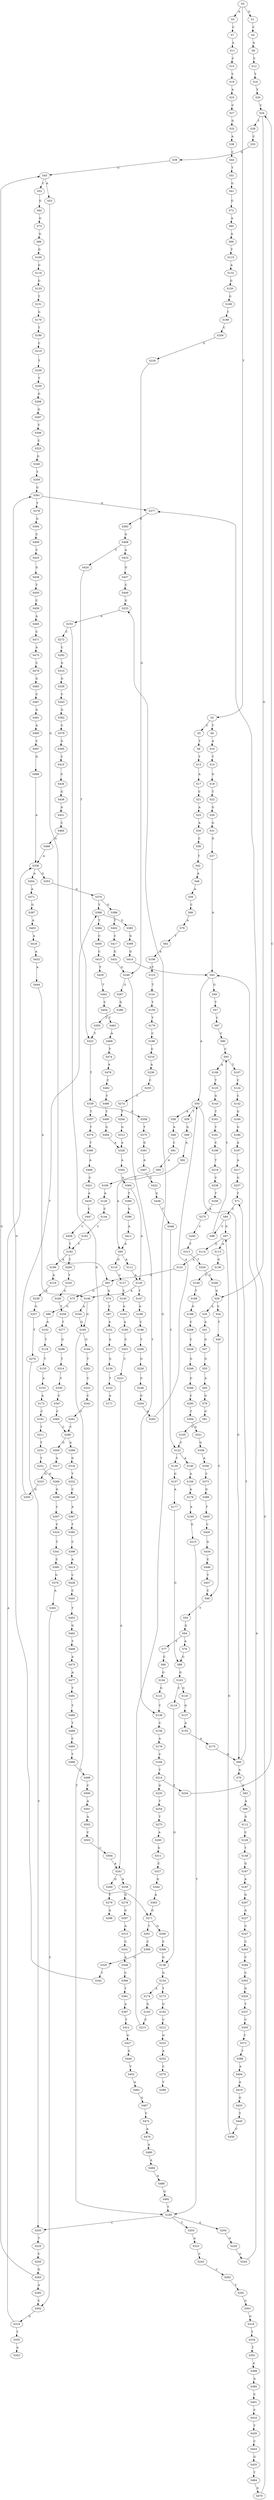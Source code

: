strict digraph  {
	S0 -> S1 [ label = G ];
	S0 -> S2 [ label = T ];
	S0 -> S3 [ label = A ];
	S1 -> S4 [ label = C ];
	S2 -> S5 [ label = C ];
	S2 -> S6 [ label = T ];
	S3 -> S7 [ label = C ];
	S4 -> S8 [ label = A ];
	S5 -> S9 [ label = T ];
	S6 -> S10 [ label = A ];
	S7 -> S11 [ label = A ];
	S8 -> S12 [ label = C ];
	S9 -> S13 [ label = T ];
	S10 -> S14 [ label = T ];
	S11 -> S15 [ label = C ];
	S12 -> S16 [ label = T ];
	S13 -> S17 [ label = A ];
	S14 -> S18 [ label = G ];
	S15 -> S19 [ label = C ];
	S16 -> S20 [ label = T ];
	S17 -> S21 [ label = C ];
	S18 -> S22 [ label = T ];
	S19 -> S23 [ label = A ];
	S20 -> S24 [ label = C ];
	S21 -> S25 [ label = A ];
	S22 -> S26 [ label = G ];
	S23 -> S27 [ label = C ];
	S24 -> S28 [ label = T ];
	S24 -> S29 [ label = G ];
	S25 -> S30 [ label = A ];
	S26 -> S31 [ label = G ];
	S27 -> S32 [ label = G ];
	S28 -> S33 [ label = C ];
	S29 -> S34 [ label = C ];
	S29 -> S35 [ label = A ];
	S30 -> S36 [ label = C ];
	S31 -> S37 [ label = G ];
	S32 -> S38 [ label = A ];
	S33 -> S39 [ label = G ];
	S34 -> S40 [ label = T ];
	S35 -> S41 [ label = A ];
	S36 -> S42 [ label = T ];
	S37 -> S43 [ label = A ];
	S38 -> S44 [ label = C ];
	S39 -> S45 [ label = G ];
	S40 -> S46 [ label = C ];
	S41 -> S47 [ label = G ];
	S42 -> S48 [ label = A ];
	S43 -> S49 [ label = G ];
	S43 -> S50 [ label = A ];
	S44 -> S51 [ label = T ];
	S45 -> S52 [ label = C ];
	S45 -> S53 [ label = A ];
	S46 -> S54 [ label = T ];
	S47 -> S55 [ label = G ];
	S48 -> S56 [ label = A ];
	S49 -> S57 [ label = T ];
	S50 -> S58 [ label = A ];
	S50 -> S59 [ label = T ];
	S50 -> S60 [ label = G ];
	S51 -> S61 [ label = G ];
	S52 -> S62 [ label = G ];
	S53 -> S63 [ label = G ];
	S54 -> S64 [ label = G ];
	S55 -> S65 [ label = A ];
	S56 -> S66 [ label = C ];
	S57 -> S67 [ label = C ];
	S58 -> S68 [ label = A ];
	S59 -> S69 [ label = G ];
	S60 -> S70 [ label = A ];
	S60 -> S71 [ label = T ];
	S61 -> S72 [ label = G ];
	S62 -> S73 [ label = G ];
	S63 -> S74 [ label = A ];
	S63 -> S75 [ label = G ];
	S64 -> S76 [ label = A ];
	S64 -> S77 [ label = T ];
	S65 -> S78 [ label = G ];
	S66 -> S79 [ label = A ];
	S67 -> S80 [ label = C ];
	S68 -> S81 [ label = C ];
	S69 -> S82 [ label = A ];
	S70 -> S83 [ label = C ];
	S71 -> S84 [ label = C ];
	S72 -> S85 [ label = A ];
	S73 -> S86 [ label = G ];
	S74 -> S87 [ label = T ];
	S75 -> S88 [ label = G ];
	S76 -> S89 [ label = G ];
	S77 -> S90 [ label = C ];
	S78 -> S91 [ label = G ];
	S79 -> S92 [ label = T ];
	S80 -> S93 [ label = C ];
	S81 -> S94 [ label = A ];
	S82 -> S95 [ label = A ];
	S83 -> S96 [ label = A ];
	S84 -> S97 [ label = G ];
	S84 -> S98 [ label = C ];
	S85 -> S99 [ label = A ];
	S86 -> S100 [ label = G ];
	S87 -> S101 [ label = A ];
	S88 -> S102 [ label = A ];
	S89 -> S103 [ label = G ];
	S90 -> S104 [ label = G ];
	S91 -> S105 [ label = T ];
	S92 -> S106 [ label = A ];
	S93 -> S107 [ label = T ];
	S93 -> S108 [ label = A ];
	S94 -> S109 [ label = C ];
	S95 -> S110 [ label = G ];
	S95 -> S111 [ label = A ];
	S96 -> S112 [ label = G ];
	S97 -> S113 [ label = A ];
	S97 -> S114 [ label = G ];
	S98 -> S93 [ label = C ];
	S99 -> S115 [ label = T ];
	S100 -> S116 [ label = G ];
	S101 -> S117 [ label = A ];
	S102 -> S118 [ label = T ];
	S103 -> S119 [ label = C ];
	S103 -> S120 [ label = G ];
	S104 -> S121 [ label = G ];
	S105 -> S122 [ label = C ];
	S106 -> S123 [ label = T ];
	S107 -> S124 [ label = C ];
	S108 -> S125 [ label = T ];
	S109 -> S126 [ label = A ];
	S110 -> S127 [ label = C ];
	S111 -> S128 [ label = A ];
	S112 -> S129 [ label = C ];
	S113 -> S130 [ label = G ];
	S114 -> S131 [ label = A ];
	S115 -> S132 [ label = A ];
	S116 -> S133 [ label = G ];
	S117 -> S134 [ label = G ];
	S118 -> S135 [ label = T ];
	S119 -> S136 [ label = G ];
	S120 -> S137 [ label = G ];
	S121 -> S138 [ label = T ];
	S122 -> S139 [ label = T ];
	S122 -> S140 [ label = A ];
	S123 -> S141 [ label = T ];
	S124 -> S142 [ label = C ];
	S125 -> S143 [ label = G ];
	S126 -> S144 [ label = C ];
	S127 -> S145 [ label = C ];
	S128 -> S146 [ label = A ];
	S128 -> S147 [ label = T ];
	S129 -> S148 [ label = T ];
	S130 -> S149 [ label = T ];
	S131 -> S63 [ label = G ];
	S132 -> S150 [ label = G ];
	S133 -> S151 [ label = T ];
	S134 -> S152 [ label = T ];
	S135 -> S153 [ label = A ];
	S136 -> S154 [ label = G ];
	S137 -> S155 [ label = A ];
	S138 -> S156 [ label = C ];
	S139 -> S157 [ label = G ];
	S140 -> S158 [ label = A ];
	S141 -> S159 [ label = T ];
	S142 -> S160 [ label = G ];
	S143 -> S161 [ label = T ];
	S144 -> S162 [ label = C ];
	S145 -> S163 [ label = A ];
	S146 -> S164 [ label = A ];
	S146 -> S165 [ label = G ];
	S147 -> S166 [ label = A ];
	S148 -> S167 [ label = G ];
	S149 -> S168 [ label = T ];
	S150 -> S169 [ label = G ];
	S151 -> S170 [ label = G ];
	S152 -> S171 [ label = A ];
	S153 -> S172 [ label = A ];
	S154 -> S173 [ label = T ];
	S154 -> S174 [ label = A ];
	S155 -> S175 [ label = A ];
	S156 -> S176 [ label = A ];
	S157 -> S177 [ label = A ];
	S158 -> S178 [ label = A ];
	S159 -> S179 [ label = T ];
	S160 -> S180 [ label = G ];
	S161 -> S181 [ label = T ];
	S162 -> S182 [ label = T ];
	S163 -> S183 [ label = A ];
	S164 -> S165 [ label = G ];
	S165 -> S184 [ label = G ];
	S165 -> S185 [ label = T ];
	S166 -> S186 [ label = C ];
	S167 -> S187 [ label = A ];
	S168 -> S188 [ label = G ];
	S169 -> S189 [ label = T ];
	S170 -> S190 [ label = T ];
	S172 -> S191 [ label = C ];
	S173 -> S192 [ label = G ];
	S174 -> S193 [ label = G ];
	S175 -> S60 [ label = G ];
	S176 -> S194 [ label = C ];
	S177 -> S89 [ label = G ];
	S178 -> S195 [ label = A ];
	S179 -> S196 [ label = C ];
	S180 -> S197 [ label = A ];
	S181 -> S198 [ label = C ];
	S182 -> S199 [ label = A ];
	S182 -> S200 [ label = T ];
	S183 -> S201 [ label = C ];
	S184 -> S202 [ label = T ];
	S185 -> S203 [ label = T ];
	S185 -> S204 [ label = G ];
	S185 -> S205 [ label = C ];
	S186 -> S206 [ label = T ];
	S187 -> S207 [ label = G ];
	S188 -> S208 [ label = C ];
	S189 -> S209 [ label = C ];
	S190 -> S210 [ label = C ];
	S191 -> S211 [ label = T ];
	S192 -> S212 [ label = C ];
	S193 -> S213 [ label = C ];
	S194 -> S214 [ label = T ];
	S195 -> S215 [ label = G ];
	S196 -> S216 [ label = G ];
	S197 -> S217 [ label = A ];
	S198 -> S218 [ label = T ];
	S199 -> S219 [ label = A ];
	S200 -> S220 [ label = T ];
	S201 -> S221 [ label = C ];
	S202 -> S222 [ label = C ];
	S203 -> S223 [ label = A ];
	S204 -> S224 [ label = G ];
	S205 -> S225 [ label = T ];
	S206 -> S226 [ label = G ];
	S207 -> S227 [ label = A ];
	S208 -> S228 [ label = C ];
	S209 -> S229 [ label = G ];
	S210 -> S230 [ label = T ];
	S211 -> S231 [ label = T ];
	S212 -> S232 [ label = G ];
	S213 -> S233 [ label = G ];
	S214 -> S234 [ label = T ];
	S214 -> S235 [ label = G ];
	S215 -> S185 [ label = T ];
	S216 -> S236 [ label = A ];
	S217 -> S237 [ label = G ];
	S218 -> S238 [ label = C ];
	S219 -> S239 [ label = A ];
	S220 -> S240 [ label = A ];
	S221 -> S241 [ label = A ];
	S222 -> S242 [ label = C ];
	S223 -> S243 [ label = C ];
	S224 -> S244 [ label = G ];
	S225 -> S245 [ label = C ];
	S226 -> S246 [ label = G ];
	S227 -> S247 [ label = C ];
	S228 -> S248 [ label = G ];
	S229 -> S249 [ label = G ];
	S230 -> S250 [ label = T ];
	S231 -> S251 [ label = T ];
	S232 -> S252 [ label = A ];
	S233 -> S253 [ label = A ];
	S234 -> S24 [ label = C ];
	S235 -> S254 [ label = T ];
	S236 -> S255 [ label = C ];
	S237 -> S71 [ label = T ];
	S238 -> S256 [ label = T ];
	S239 -> S257 [ label = G ];
	S240 -> S258 [ label = T ];
	S241 -> S259 [ label = A ];
	S241 -> S260 [ label = G ];
	S242 -> S261 [ label = C ];
	S243 -> S262 [ label = C ];
	S244 -> S43 [ label = A ];
	S245 -> S263 [ label = G ];
	S246 -> S264 [ label = G ];
	S247 -> S265 [ label = C ];
	S248 -> S266 [ label = G ];
	S249 -> S267 [ label = G ];
	S249 -> S138 [ label = T ];
	S250 -> S268 [ label = G ];
	S251 -> S269 [ label = G ];
	S252 -> S270 [ label = C ];
	S253 -> S271 [ label = G ];
	S253 -> S272 [ label = C ];
	S254 -> S273 [ label = T ];
	S255 -> S274 [ label = T ];
	S256 -> S275 [ label = A ];
	S257 -> S276 [ label = T ];
	S258 -> S277 [ label = T ];
	S259 -> S278 [ label = G ];
	S260 -> S279 [ label = T ];
	S261 -> S280 [ label = C ];
	S262 -> S281 [ label = T ];
	S263 -> S45 [ label = G ];
	S263 -> S282 [ label = A ];
	S264 -> S283 [ label = A ];
	S265 -> S284 [ label = C ];
	S266 -> S285 [ label = C ];
	S267 -> S286 [ label = G ];
	S268 -> S287 [ label = G ];
	S269 -> S288 [ label = G ];
	S270 -> S289 [ label = T ];
	S271 -> S290 [ label = G ];
	S271 -> S291 [ label = T ];
	S272 -> S292 [ label = C ];
	S273 -> S293 [ label = A ];
	S274 -> S294 [ label = T ];
	S275 -> S295 [ label = C ];
	S276 -> S205 [ label = C ];
	S277 -> S296 [ label = G ];
	S278 -> S297 [ label = G ];
	S279 -> S298 [ label = A ];
	S280 -> S299 [ label = A ];
	S280 -> S300 [ label = G ];
	S281 -> S301 [ label = G ];
	S282 -> S302 [ label = C ];
	S283 -> S50 [ label = A ];
	S284 -> S303 [ label = C ];
	S285 -> S304 [ label = T ];
	S286 -> S305 [ label = T ];
	S287 -> S306 [ label = T ];
	S288 -> S307 [ label = C ];
	S290 -> S308 [ label = C ];
	S291 -> S309 [ label = C ];
	S292 -> S310 [ label = G ];
	S293 -> S311 [ label = G ];
	S294 -> S312 [ label = G ];
	S295 -> S313 [ label = T ];
	S296 -> S314 [ label = T ];
	S297 -> S315 [ label = A ];
	S299 -> S316 [ label = G ];
	S300 -> S317 [ label = A ];
	S301 -> S318 [ label = G ];
	S302 -> S319 [ label = G ];
	S303 -> S320 [ label = G ];
	S304 -> S321 [ label = G ];
	S305 -> S322 [ label = T ];
	S306 -> S323 [ label = C ];
	S307 -> S324 [ label = C ];
	S308 -> S136 [ label = G ];
	S309 -> S325 [ label = G ];
	S310 -> S326 [ label = G ];
	S311 -> S327 [ label = C ];
	S312 -> S328 [ label = A ];
	S313 -> S329 [ label = T ];
	S314 -> S330 [ label = C ];
	S315 -> S331 [ label = C ];
	S316 -> S332 [ label = T ];
	S317 -> S333 [ label = G ];
	S318 -> S334 [ label = T ];
	S319 -> S335 [ label = T ];
	S319 -> S336 [ label = A ];
	S320 -> S337 [ label = T ];
	S321 -> S338 [ label = G ];
	S322 -> S339 [ label = T ];
	S323 -> S340 [ label = G ];
	S324 -> S341 [ label = T ];
	S325 -> S342 [ label = T ];
	S326 -> S343 [ label = C ];
	S327 -> S344 [ label = G ];
	S328 -> S345 [ label = A ];
	S329 -> S346 [ label = C ];
	S330 -> S347 [ label = C ];
	S331 -> S348 [ label = A ];
	S332 -> S349 [ label = C ];
	S333 -> S350 [ label = G ];
	S334 -> S351 [ label = T ];
	S335 -> S352 [ label = A ];
	S336 -> S353 [ label = G ];
	S336 -> S354 [ label = A ];
	S337 -> S355 [ label = C ];
	S338 -> S356 [ label = A ];
	S339 -> S357 [ label = T ];
	S339 -> S358 [ label = G ];
	S340 -> S359 [ label = T ];
	S341 -> S360 [ label = C ];
	S342 -> S361 [ label = G ];
	S343 -> S362 [ label = G ];
	S344 -> S363 [ label = A ];
	S345 -> S364 [ label = A ];
	S346 -> S29 [ label = G ];
	S347 -> S365 [ label = C ];
	S348 -> S366 [ label = C ];
	S349 -> S367 [ label = A ];
	S350 -> S368 [ label = T ];
	S351 -> S369 [ label = A ];
	S353 -> S370 [ label = G ];
	S354 -> S371 [ label = A ];
	S355 -> S372 [ label = T ];
	S356 -> S373 [ label = C ];
	S357 -> S374 [ label = T ];
	S358 -> S375 [ label = T ];
	S359 -> S361 [ label = G ];
	S360 -> S376 [ label = G ];
	S361 -> S377 [ label = G ];
	S361 -> S378 [ label = T ];
	S362 -> S379 [ label = C ];
	S363 -> S271 [ label = G ];
	S364 -> S128 [ label = A ];
	S364 -> S380 [ label = T ];
	S365 -> S280 [ label = C ];
	S366 -> S381 [ label = T ];
	S367 -> S382 [ label = T ];
	S368 -> S383 [ label = G ];
	S368 -> S384 [ label = T ];
	S369 -> S385 [ label = A ];
	S370 -> S368 [ label = T ];
	S370 -> S386 [ label = G ];
	S371 -> S387 [ label = G ];
	S372 -> S388 [ label = T ];
	S373 -> S389 [ label = G ];
	S374 -> S390 [ label = T ];
	S375 -> S391 [ label = G ];
	S376 -> S392 [ label = A ];
	S377 -> S393 [ label = G ];
	S378 -> S394 [ label = G ];
	S379 -> S395 [ label = G ];
	S380 -> S396 [ label = G ];
	S381 -> S397 [ label = A ];
	S382 -> S398 [ label = C ];
	S383 -> S399 [ label = G ];
	S384 -> S400 [ label = C ];
	S385 -> S401 [ label = C ];
	S386 -> S402 [ label = T ];
	S387 -> S403 [ label = A ];
	S388 -> S404 [ label = A ];
	S389 -> S405 [ label = T ];
	S390 -> S406 [ label = A ];
	S391 -> S407 [ label = A ];
	S392 -> S302 [ label = C ];
	S393 -> S408 [ label = G ];
	S394 -> S409 [ label = C ];
	S395 -> S410 [ label = C ];
	S396 -> S411 [ label = A ];
	S397 -> S412 [ label = T ];
	S398 -> S413 [ label = A ];
	S399 -> S414 [ label = G ];
	S400 -> S415 [ label = C ];
	S401 -> S416 [ label = C ];
	S402 -> S417 [ label = C ];
	S403 -> S418 [ label = A ];
	S404 -> S419 [ label = A ];
	S405 -> S420 [ label = C ];
	S406 -> S421 [ label = C ];
	S407 -> S422 [ label = G ];
	S408 -> S423 [ label = A ];
	S408 -> S424 [ label = T ];
	S409 -> S425 [ label = C ];
	S410 -> S426 [ label = C ];
	S411 -> S95 [ label = A ];
	S412 -> S427 [ label = G ];
	S413 -> S428 [ label = C ];
	S414 -> S43 [ label = A ];
	S415 -> S429 [ label = T ];
	S416 -> S430 [ label = T ];
	S417 -> S431 [ label = G ];
	S418 -> S432 [ label = A ];
	S419 -> S433 [ label = G ];
	S420 -> S434 [ label = G ];
	S421 -> S435 [ label = A ];
	S422 -> S436 [ label = G ];
	S423 -> S437 [ label = G ];
	S424 -> S322 [ label = T ];
	S425 -> S438 [ label = G ];
	S426 -> S439 [ label = G ];
	S427 -> S440 [ label = G ];
	S428 -> S441 [ label = C ];
	S429 -> S442 [ label = T ];
	S430 -> S443 [ label = C ];
	S431 -> S249 [ label = G ];
	S432 -> S444 [ label = A ];
	S433 -> S445 [ label = T ];
	S434 -> S446 [ label = C ];
	S435 -> S447 [ label = C ];
	S436 -> S448 [ label = T ];
	S437 -> S449 [ label = C ];
	S438 -> S450 [ label = T ];
	S439 -> S451 [ label = A ];
	S440 -> S452 [ label = T ];
	S441 -> S453 [ label = T ];
	S442 -> S454 [ label = C ];
	S443 -> S455 [ label = G ];
	S444 -> S146 [ label = A ];
	S445 -> S456 [ label = C ];
	S446 -> S457 [ label = T ];
	S447 -> S458 [ label = C ];
	S448 -> S122 [ label = C ];
	S449 -> S233 [ label = G ];
	S450 -> S459 [ label = C ];
	S451 -> S460 [ label = C ];
	S452 -> S461 [ label = A ];
	S453 -> S462 [ label = G ];
	S454 -> S463 [ label = T ];
	S455 -> S464 [ label = T ];
	S456 -> S97 [ label = G ];
	S457 -> S46 [ label = C ];
	S458 -> S182 [ label = T ];
	S459 -> S465 [ label = A ];
	S460 -> S466 [ label = G ];
	S461 -> S467 [ label = G ];
	S462 -> S468 [ label = T ];
	S463 -> S469 [ label = A ];
	S464 -> S470 [ label = G ];
	S465 -> S471 [ label = C ];
	S466 -> S336 [ label = A ];
	S467 -> S472 [ label = T ];
	S468 -> S473 [ label = A ];
	S469 -> S474 [ label = T ];
	S470 -> S377 [ label = G ];
	S471 -> S475 [ label = A ];
	S472 -> S476 [ label = A ];
	S473 -> S477 [ label = A ];
	S474 -> S478 [ label = A ];
	S475 -> S479 [ label = C ];
	S476 -> S480 [ label = A ];
	S477 -> S481 [ label = T ];
	S478 -> S482 [ label = C ];
	S479 -> S483 [ label = G ];
	S480 -> S484 [ label = A ];
	S481 -> S485 [ label = T ];
	S482 -> S486 [ label = T ];
	S483 -> S487 [ label = C ];
	S484 -> S488 [ label = A ];
	S485 -> S489 [ label = T ];
	S486 -> S490 [ label = T ];
	S487 -> S491 [ label = G ];
	S488 -> S492 [ label = G ];
	S489 -> S493 [ label = C ];
	S490 -> S494 [ label = G ];
	S491 -> S495 [ label = A ];
	S492 -> S185 [ label = T ];
	S493 -> S496 [ label = T ];
	S494 -> S328 [ label = A ];
	S495 -> S497 [ label = C ];
	S496 -> S498 [ label = T ];
	S497 -> S499 [ label = G ];
	S498 -> S500 [ label = C ];
	S499 -> S336 [ label = A ];
	S500 -> S501 [ label = A ];
	S501 -> S502 [ label = A ];
	S502 -> S503 [ label = C ];
	S503 -> S504 [ label = C ];
	S504 -> S241 [ label = A ];
}
